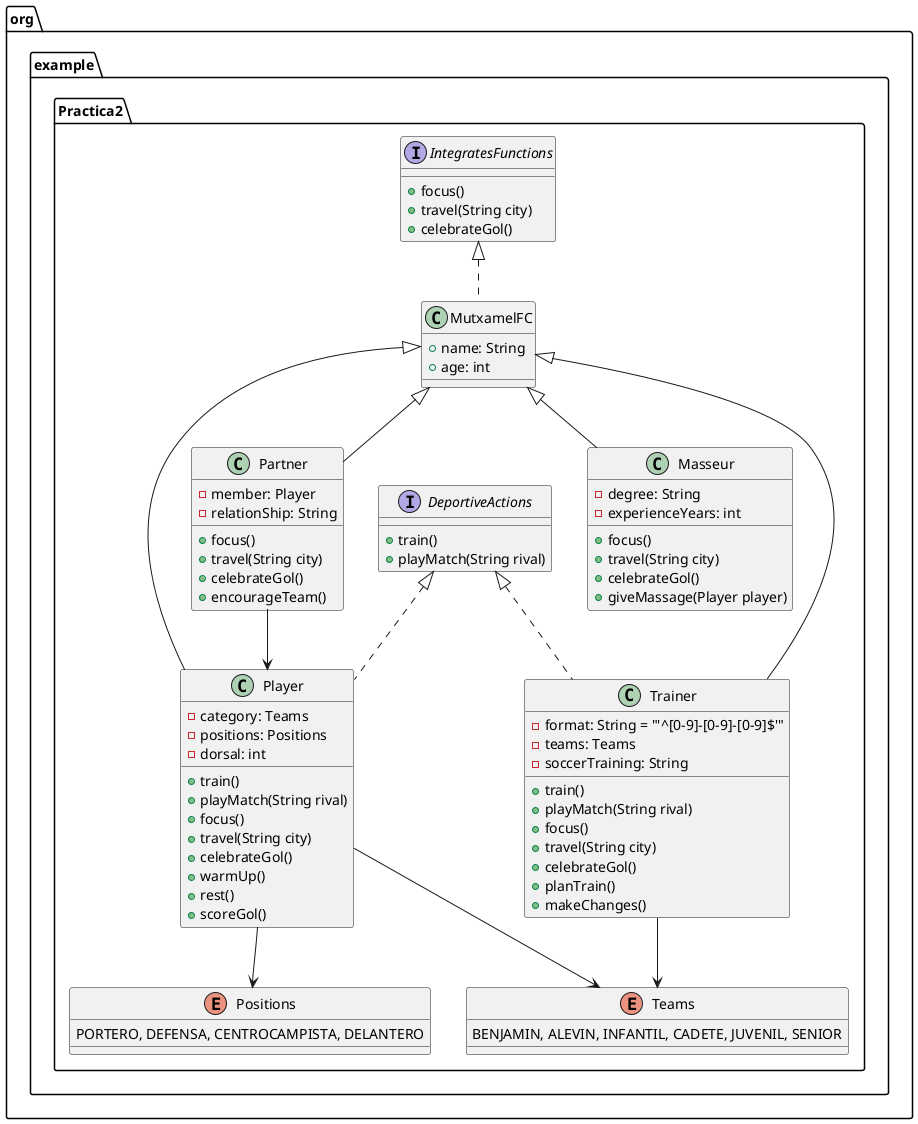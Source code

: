 @startuml

package org.example.Practica2 {

    interface IntegratesFunctions {
        +focus()
        +travel(String city)
        +celebrateGol()
    }

    interface DeportiveActions {
        +train()
        +playMatch(String rival)
    }

    class MutxamelFC {
        +name: String
        +age: int
    }

    class Trainer extends MutxamelFC implements DeportiveActions {
        -format: String = "'^[0-9]-[0-9]-[0-9]$'"
        -teams: Teams
        -soccerTraining: String
        +train()
        +playMatch(String rival)
        +focus()
        +travel(String city)
        +celebrateGol()
        +planTrain()
        +makeChanges()
    }

    enum Teams {
        BENJAMIN, ALEVIN, INFANTIL, CADETE, JUVENIL, SENIOR
    }

    enum Positions {
        PORTERO, DEFENSA, CENTROCAMPISTA, DELANTERO
    }

    class Player extends MutxamelFC implements DeportiveActions {
        -category: Teams
        -positions: Positions
        -dorsal: int
        +train()
        +playMatch(String rival)
        +focus()
        +travel(String city)
        +celebrateGol()
        +warmUp()
        +rest()
        +scoreGol()
    }

    class Partner extends MutxamelFC {
        -member: Player
        -relationShip: String
        +focus()
        +travel(String city)
        +celebrateGol()
        +encourageTeam()
    }

    class Masseur extends MutxamelFC {
        -degree: String
        -experienceYears: int
        +focus()
        +travel(String city)
        +celebrateGol()
        +giveMassage(Player player)
    }

    Player --> Teams
    Player --> Positions
    Trainer --> Teams
    Partner --> Player
    IntegratesFunctions <|.. MutxamelFC

}
@enduml
